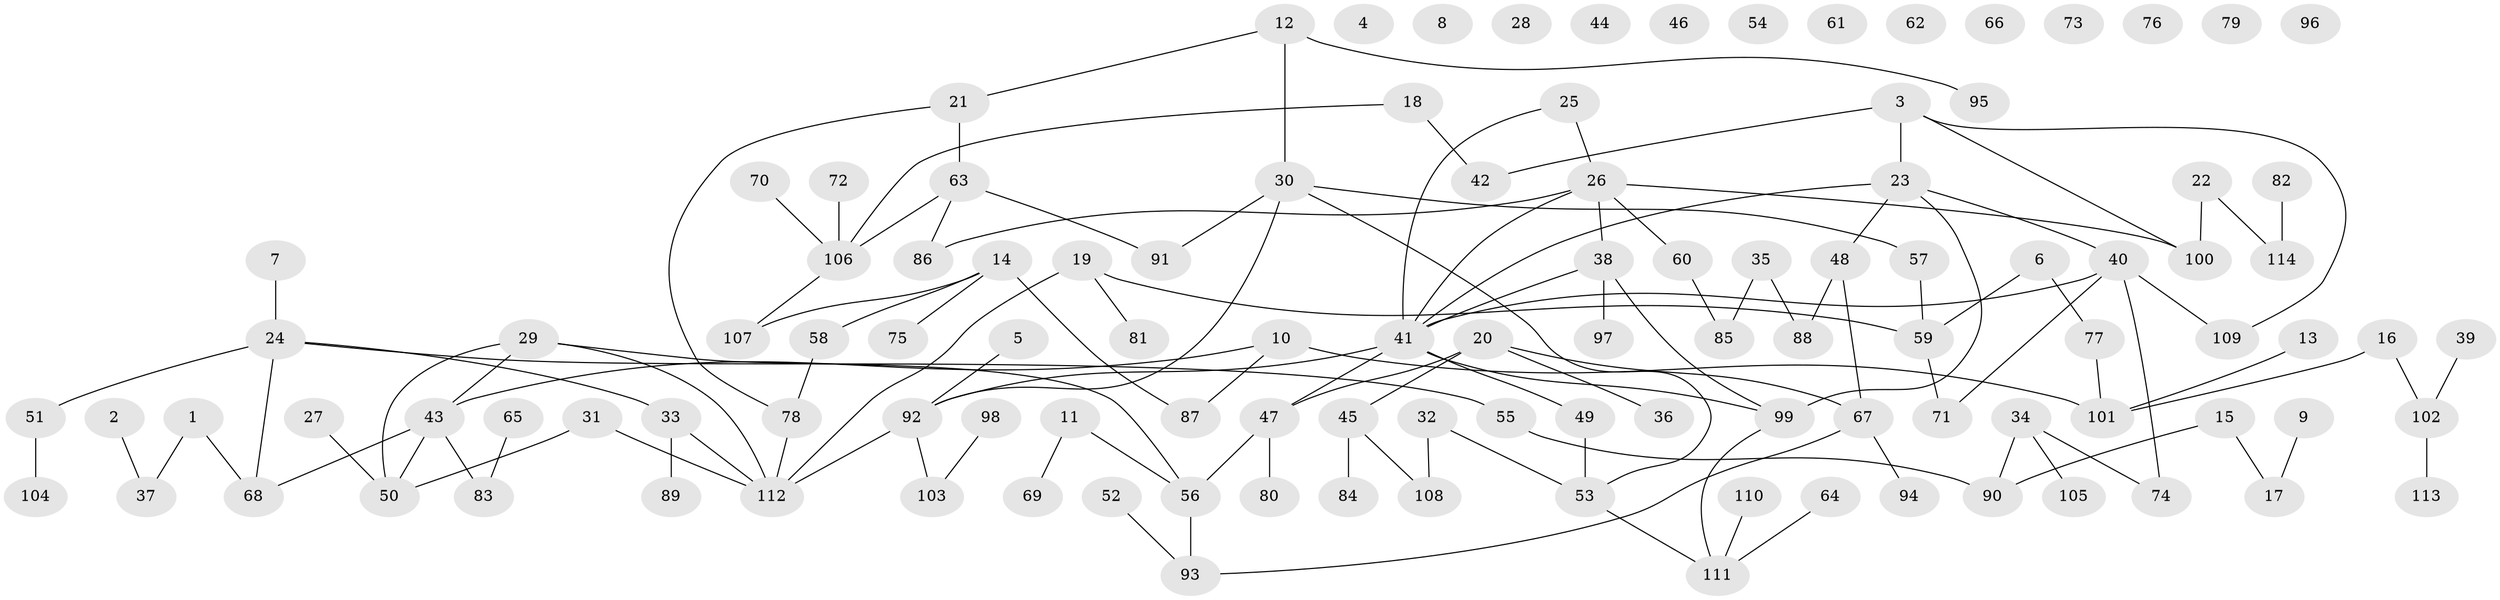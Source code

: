 // Generated by graph-tools (version 1.1) at 2025/25/03/09/25 03:25:21]
// undirected, 114 vertices, 127 edges
graph export_dot {
graph [start="1"]
  node [color=gray90,style=filled];
  1;
  2;
  3;
  4;
  5;
  6;
  7;
  8;
  9;
  10;
  11;
  12;
  13;
  14;
  15;
  16;
  17;
  18;
  19;
  20;
  21;
  22;
  23;
  24;
  25;
  26;
  27;
  28;
  29;
  30;
  31;
  32;
  33;
  34;
  35;
  36;
  37;
  38;
  39;
  40;
  41;
  42;
  43;
  44;
  45;
  46;
  47;
  48;
  49;
  50;
  51;
  52;
  53;
  54;
  55;
  56;
  57;
  58;
  59;
  60;
  61;
  62;
  63;
  64;
  65;
  66;
  67;
  68;
  69;
  70;
  71;
  72;
  73;
  74;
  75;
  76;
  77;
  78;
  79;
  80;
  81;
  82;
  83;
  84;
  85;
  86;
  87;
  88;
  89;
  90;
  91;
  92;
  93;
  94;
  95;
  96;
  97;
  98;
  99;
  100;
  101;
  102;
  103;
  104;
  105;
  106;
  107;
  108;
  109;
  110;
  111;
  112;
  113;
  114;
  1 -- 37;
  1 -- 68;
  2 -- 37;
  3 -- 23;
  3 -- 42;
  3 -- 100;
  3 -- 109;
  5 -- 92;
  6 -- 59;
  6 -- 77;
  7 -- 24;
  9 -- 17;
  10 -- 43;
  10 -- 87;
  10 -- 101;
  11 -- 56;
  11 -- 69;
  12 -- 21;
  12 -- 30;
  12 -- 95;
  13 -- 101;
  14 -- 58;
  14 -- 75;
  14 -- 87;
  14 -- 107;
  15 -- 17;
  15 -- 90;
  16 -- 101;
  16 -- 102;
  18 -- 42;
  18 -- 106;
  19 -- 59;
  19 -- 81;
  19 -- 112;
  20 -- 36;
  20 -- 45;
  20 -- 47;
  20 -- 67;
  21 -- 63;
  21 -- 78;
  22 -- 100;
  22 -- 114;
  23 -- 40;
  23 -- 41;
  23 -- 48;
  23 -- 99;
  24 -- 33;
  24 -- 51;
  24 -- 55;
  24 -- 68;
  25 -- 26;
  25 -- 41;
  26 -- 38;
  26 -- 41;
  26 -- 60;
  26 -- 86;
  26 -- 100;
  27 -- 50;
  29 -- 43;
  29 -- 50;
  29 -- 56;
  29 -- 112;
  30 -- 53;
  30 -- 57;
  30 -- 91;
  30 -- 92;
  31 -- 50;
  31 -- 112;
  32 -- 53;
  32 -- 108;
  33 -- 89;
  33 -- 112;
  34 -- 74;
  34 -- 90;
  34 -- 105;
  35 -- 85;
  35 -- 88;
  38 -- 41;
  38 -- 97;
  38 -- 99;
  39 -- 102;
  40 -- 41;
  40 -- 71;
  40 -- 74;
  40 -- 109;
  41 -- 47;
  41 -- 49;
  41 -- 92;
  41 -- 99;
  43 -- 50;
  43 -- 68;
  43 -- 83;
  45 -- 84;
  45 -- 108;
  47 -- 56;
  47 -- 80;
  48 -- 67;
  48 -- 88;
  49 -- 53;
  51 -- 104;
  52 -- 93;
  53 -- 111;
  55 -- 90;
  56 -- 93;
  57 -- 59;
  58 -- 78;
  59 -- 71;
  60 -- 85;
  63 -- 86;
  63 -- 91;
  63 -- 106;
  64 -- 111;
  65 -- 83;
  67 -- 93;
  67 -- 94;
  70 -- 106;
  72 -- 106;
  77 -- 101;
  78 -- 112;
  82 -- 114;
  92 -- 103;
  92 -- 112;
  98 -- 103;
  99 -- 111;
  102 -- 113;
  106 -- 107;
  110 -- 111;
}
